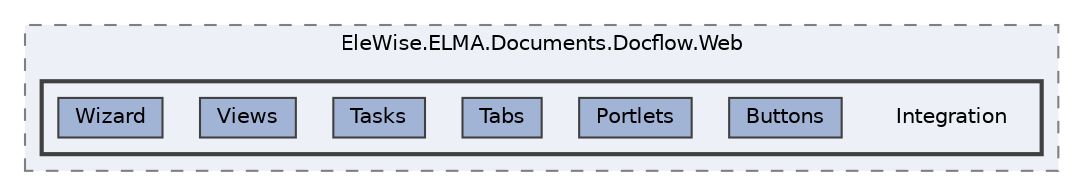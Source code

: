 digraph "Web/Modules/EleWise.ELMA.Documents.Docflow.Web/Integration"
{
 // LATEX_PDF_SIZE
  bgcolor="transparent";
  edge [fontname=Helvetica,fontsize=10,labelfontname=Helvetica,labelfontsize=10];
  node [fontname=Helvetica,fontsize=10,shape=box,height=0.2,width=0.4];
  compound=true
  subgraph clusterdir_ba52edece981b4f21cbf7e0bbcb9a866 {
    graph [ bgcolor="#edf0f7", pencolor="grey50", label="EleWise.ELMA.Documents.Docflow.Web", fontname=Helvetica,fontsize=10 style="filled,dashed", URL="dir_ba52edece981b4f21cbf7e0bbcb9a866.html",tooltip=""]
  subgraph clusterdir_06ed2b2b217c684971f47abbe1aff844 {
    graph [ bgcolor="#edf0f7", pencolor="grey25", label="", fontname=Helvetica,fontsize=10 style="filled,bold", URL="dir_06ed2b2b217c684971f47abbe1aff844.html",tooltip=""]
    dir_06ed2b2b217c684971f47abbe1aff844 [shape=plaintext, label="Integration"];
  dir_c7cb9a2bdc109c69afff7869951ef013 [label="Buttons", fillcolor="#a2b4d6", color="grey25", style="filled", URL="dir_c7cb9a2bdc109c69afff7869951ef013.html",tooltip=""];
  dir_27eb6e426322887234035ccfd3042ec4 [label="Portlets", fillcolor="#a2b4d6", color="grey25", style="filled", URL="dir_27eb6e426322887234035ccfd3042ec4.html",tooltip=""];
  dir_471bb3ff0b4eb28c2cca15fbe372d49a [label="Tabs", fillcolor="#a2b4d6", color="grey25", style="filled", URL="dir_471bb3ff0b4eb28c2cca15fbe372d49a.html",tooltip=""];
  dir_4dbf49bce930a7fa828bd50ba2b14054 [label="Tasks", fillcolor="#a2b4d6", color="grey25", style="filled", URL="dir_4dbf49bce930a7fa828bd50ba2b14054.html",tooltip=""];
  dir_48f3d6737b39d6cd3aebe375ee85db68 [label="Views", fillcolor="#a2b4d6", color="grey25", style="filled", URL="dir_48f3d6737b39d6cd3aebe375ee85db68.html",tooltip=""];
  dir_3e300f44c163c05a2dee97a040159ba2 [label="Wizard", fillcolor="#a2b4d6", color="grey25", style="filled", URL="dir_3e300f44c163c05a2dee97a040159ba2.html",tooltip=""];
  }
  }
}
